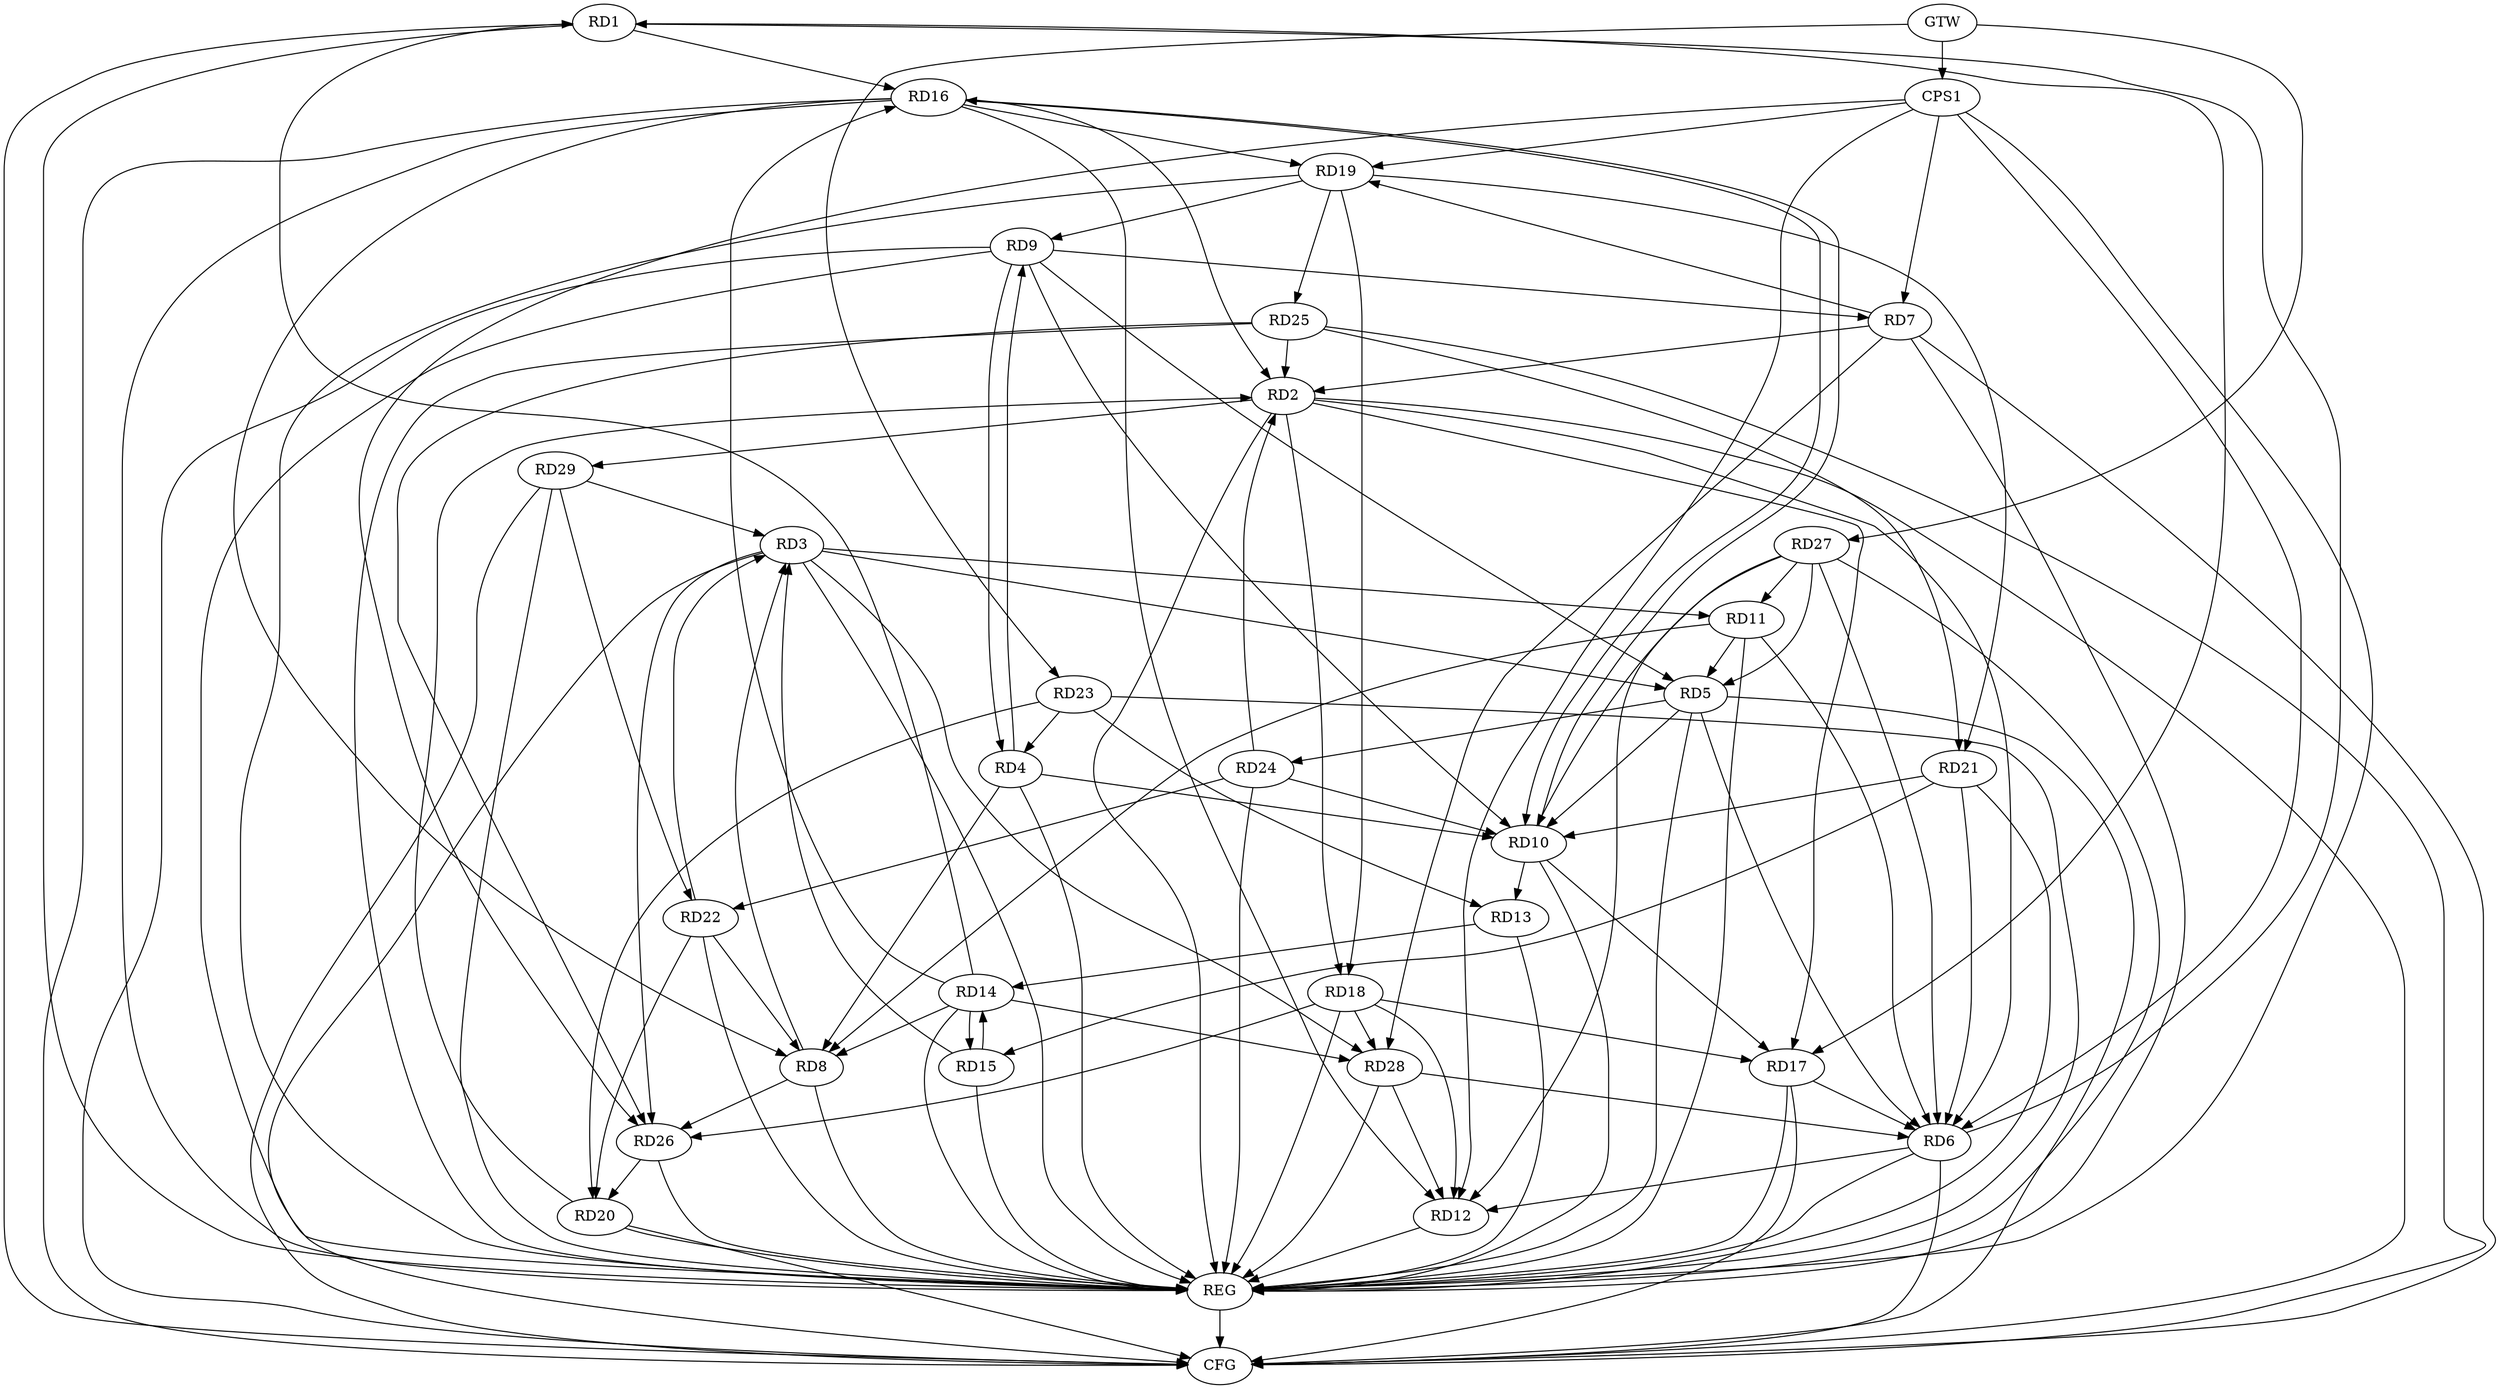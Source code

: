 strict digraph G {
  RD1 [ label="RD1" ];
  RD2 [ label="RD2" ];
  RD3 [ label="RD3" ];
  RD4 [ label="RD4" ];
  RD5 [ label="RD5" ];
  RD6 [ label="RD6" ];
  RD7 [ label="RD7" ];
  RD8 [ label="RD8" ];
  RD9 [ label="RD9" ];
  RD10 [ label="RD10" ];
  RD11 [ label="RD11" ];
  RD12 [ label="RD12" ];
  RD13 [ label="RD13" ];
  RD14 [ label="RD14" ];
  RD15 [ label="RD15" ];
  RD16 [ label="RD16" ];
  RD17 [ label="RD17" ];
  RD18 [ label="RD18" ];
  RD19 [ label="RD19" ];
  RD20 [ label="RD20" ];
  RD21 [ label="RD21" ];
  RD22 [ label="RD22" ];
  RD23 [ label="RD23" ];
  RD24 [ label="RD24" ];
  RD25 [ label="RD25" ];
  RD26 [ label="RD26" ];
  RD27 [ label="RD27" ];
  RD28 [ label="RD28" ];
  RD29 [ label="RD29" ];
  CPS1 [ label="CPS1" ];
  GTW [ label="GTW" ];
  REG [ label="REG" ];
  CFG [ label="CFG" ];
  RD6 -> RD1;
  RD14 -> RD1;
  RD1 -> RD16;
  RD1 -> RD17;
  RD2 -> RD6;
  RD7 -> RD2;
  RD16 -> RD2;
  RD2 -> RD17;
  RD2 -> RD18;
  RD20 -> RD2;
  RD24 -> RD2;
  RD25 -> RD2;
  RD2 -> RD29;
  RD3 -> RD5;
  RD8 -> RD3;
  RD3 -> RD11;
  RD15 -> RD3;
  RD22 -> RD3;
  RD3 -> RD26;
  RD3 -> RD28;
  RD29 -> RD3;
  RD4 -> RD8;
  RD4 -> RD9;
  RD9 -> RD4;
  RD4 -> RD10;
  RD23 -> RD4;
  RD5 -> RD6;
  RD9 -> RD5;
  RD5 -> RD10;
  RD11 -> RD5;
  RD5 -> RD24;
  RD27 -> RD5;
  RD11 -> RD6;
  RD6 -> RD12;
  RD17 -> RD6;
  RD21 -> RD6;
  RD27 -> RD6;
  RD28 -> RD6;
  RD9 -> RD7;
  RD7 -> RD19;
  RD7 -> RD28;
  RD11 -> RD8;
  RD14 -> RD8;
  RD16 -> RD8;
  RD22 -> RD8;
  RD8 -> RD26;
  RD9 -> RD10;
  RD19 -> RD9;
  RD10 -> RD13;
  RD10 -> RD16;
  RD16 -> RD10;
  RD10 -> RD17;
  RD21 -> RD10;
  RD24 -> RD10;
  RD27 -> RD10;
  RD27 -> RD11;
  RD16 -> RD12;
  RD18 -> RD12;
  RD27 -> RD12;
  RD28 -> RD12;
  RD13 -> RD14;
  RD23 -> RD13;
  RD14 -> RD15;
  RD15 -> RD14;
  RD14 -> RD16;
  RD14 -> RD28;
  RD21 -> RD15;
  RD16 -> RD19;
  RD18 -> RD17;
  RD19 -> RD18;
  RD18 -> RD26;
  RD18 -> RD28;
  RD19 -> RD21;
  RD19 -> RD25;
  RD22 -> RD20;
  RD23 -> RD20;
  RD26 -> RD20;
  RD25 -> RD21;
  RD24 -> RD22;
  RD29 -> RD22;
  RD25 -> RD26;
  CPS1 -> RD12;
  CPS1 -> RD19;
  CPS1 -> RD6;
  CPS1 -> RD7;
  CPS1 -> RD26;
  GTW -> RD23;
  GTW -> RD27;
  GTW -> CPS1;
  RD1 -> REG;
  RD2 -> REG;
  RD3 -> REG;
  RD4 -> REG;
  RD5 -> REG;
  RD6 -> REG;
  RD7 -> REG;
  RD8 -> REG;
  RD9 -> REG;
  RD10 -> REG;
  RD11 -> REG;
  RD12 -> REG;
  RD13 -> REG;
  RD14 -> REG;
  RD15 -> REG;
  RD16 -> REG;
  RD17 -> REG;
  RD18 -> REG;
  RD19 -> REG;
  RD20 -> REG;
  RD21 -> REG;
  RD22 -> REG;
  RD23 -> REG;
  RD24 -> REG;
  RD25 -> REG;
  RD26 -> REG;
  RD27 -> REG;
  RD28 -> REG;
  RD29 -> REG;
  CPS1 -> REG;
  RD6 -> CFG;
  RD7 -> CFG;
  RD29 -> CFG;
  RD20 -> CFG;
  RD3 -> CFG;
  RD16 -> CFG;
  RD5 -> CFG;
  RD2 -> CFG;
  RD1 -> CFG;
  RD9 -> CFG;
  RD17 -> CFG;
  RD25 -> CFG;
  REG -> CFG;
}
